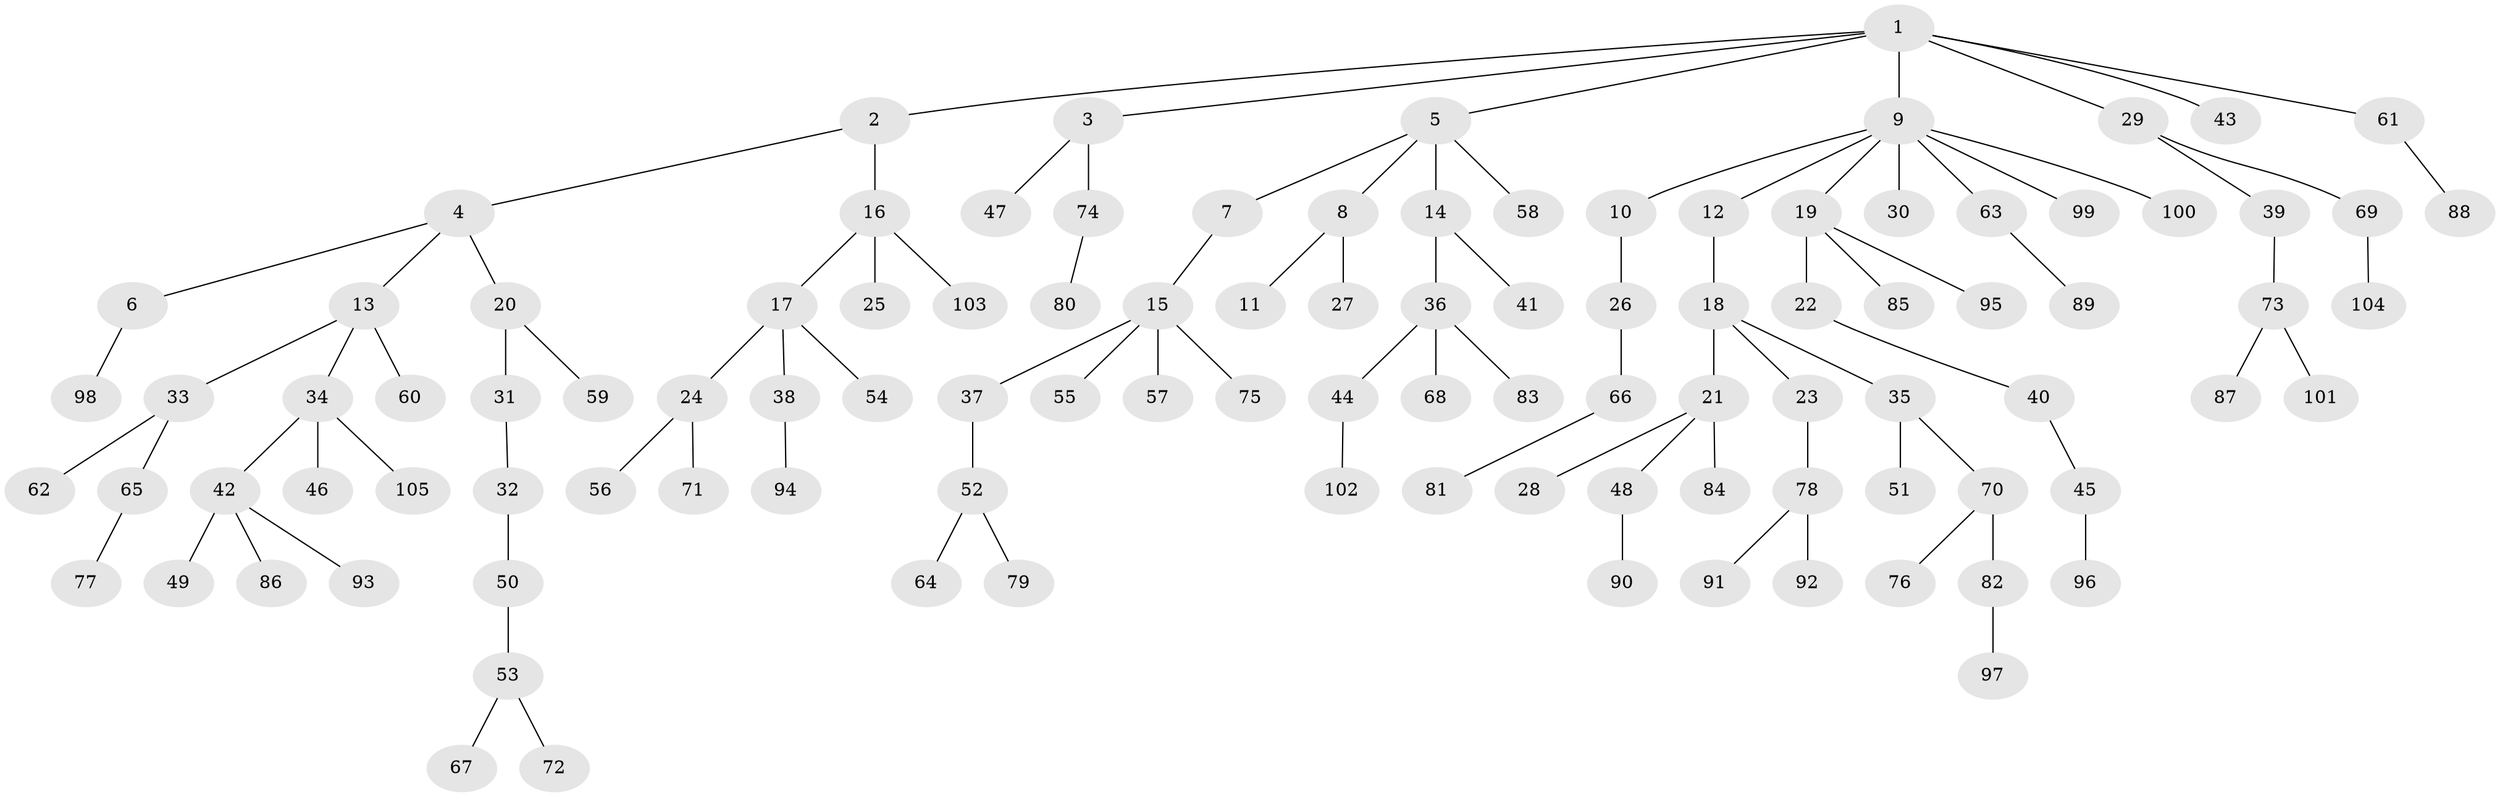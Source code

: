 // coarse degree distribution, {8: 0.014492753623188406, 5: 0.043478260869565216, 2: 0.2608695652173913, 4: 0.043478260869565216, 1: 0.5362318840579711, 7: 0.014492753623188406, 6: 0.014492753623188406, 3: 0.07246376811594203}
// Generated by graph-tools (version 1.1) at 2025/24/03/03/25 07:24:08]
// undirected, 105 vertices, 104 edges
graph export_dot {
graph [start="1"]
  node [color=gray90,style=filled];
  1;
  2;
  3;
  4;
  5;
  6;
  7;
  8;
  9;
  10;
  11;
  12;
  13;
  14;
  15;
  16;
  17;
  18;
  19;
  20;
  21;
  22;
  23;
  24;
  25;
  26;
  27;
  28;
  29;
  30;
  31;
  32;
  33;
  34;
  35;
  36;
  37;
  38;
  39;
  40;
  41;
  42;
  43;
  44;
  45;
  46;
  47;
  48;
  49;
  50;
  51;
  52;
  53;
  54;
  55;
  56;
  57;
  58;
  59;
  60;
  61;
  62;
  63;
  64;
  65;
  66;
  67;
  68;
  69;
  70;
  71;
  72;
  73;
  74;
  75;
  76;
  77;
  78;
  79;
  80;
  81;
  82;
  83;
  84;
  85;
  86;
  87;
  88;
  89;
  90;
  91;
  92;
  93;
  94;
  95;
  96;
  97;
  98;
  99;
  100;
  101;
  102;
  103;
  104;
  105;
  1 -- 2;
  1 -- 3;
  1 -- 5;
  1 -- 9;
  1 -- 29;
  1 -- 43;
  1 -- 61;
  2 -- 4;
  2 -- 16;
  3 -- 47;
  3 -- 74;
  4 -- 6;
  4 -- 13;
  4 -- 20;
  5 -- 7;
  5 -- 8;
  5 -- 14;
  5 -- 58;
  6 -- 98;
  7 -- 15;
  8 -- 11;
  8 -- 27;
  9 -- 10;
  9 -- 12;
  9 -- 19;
  9 -- 30;
  9 -- 63;
  9 -- 99;
  9 -- 100;
  10 -- 26;
  12 -- 18;
  13 -- 33;
  13 -- 34;
  13 -- 60;
  14 -- 36;
  14 -- 41;
  15 -- 37;
  15 -- 55;
  15 -- 57;
  15 -- 75;
  16 -- 17;
  16 -- 25;
  16 -- 103;
  17 -- 24;
  17 -- 38;
  17 -- 54;
  18 -- 21;
  18 -- 23;
  18 -- 35;
  19 -- 22;
  19 -- 85;
  19 -- 95;
  20 -- 31;
  20 -- 59;
  21 -- 28;
  21 -- 48;
  21 -- 84;
  22 -- 40;
  23 -- 78;
  24 -- 56;
  24 -- 71;
  26 -- 66;
  29 -- 39;
  29 -- 69;
  31 -- 32;
  32 -- 50;
  33 -- 62;
  33 -- 65;
  34 -- 42;
  34 -- 46;
  34 -- 105;
  35 -- 51;
  35 -- 70;
  36 -- 44;
  36 -- 68;
  36 -- 83;
  37 -- 52;
  38 -- 94;
  39 -- 73;
  40 -- 45;
  42 -- 49;
  42 -- 86;
  42 -- 93;
  44 -- 102;
  45 -- 96;
  48 -- 90;
  50 -- 53;
  52 -- 64;
  52 -- 79;
  53 -- 67;
  53 -- 72;
  61 -- 88;
  63 -- 89;
  65 -- 77;
  66 -- 81;
  69 -- 104;
  70 -- 76;
  70 -- 82;
  73 -- 87;
  73 -- 101;
  74 -- 80;
  78 -- 91;
  78 -- 92;
  82 -- 97;
}
